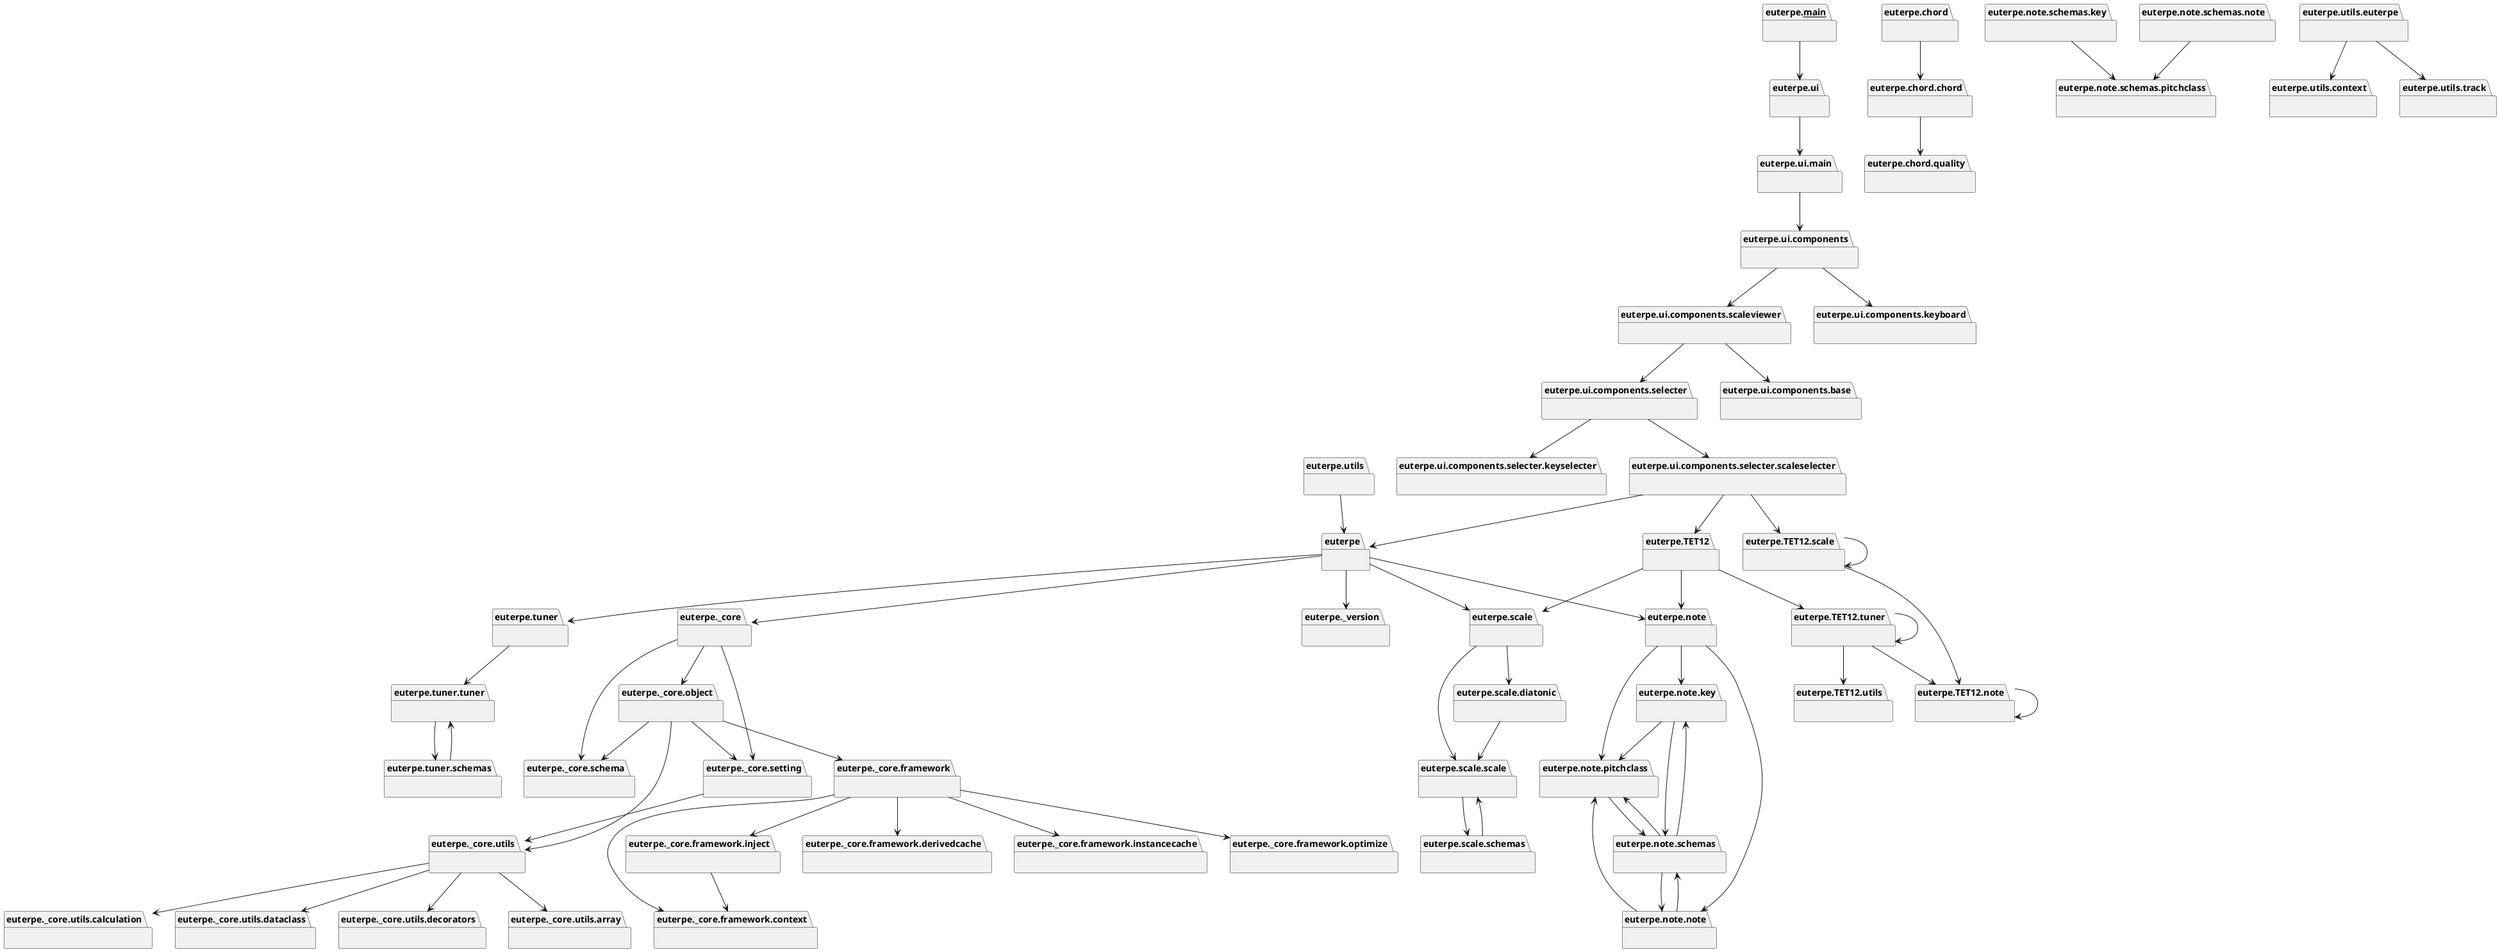 @startuml packages
set namespaceSeparator none
package "euterpe" as euterpe {
}
package "euterpe.TET12" as euterpe.TET12 {
}
package "euterpe.TET12.note" as euterpe.TET12.note {
}
package "euterpe.TET12.scale" as euterpe.TET12.scale {
}
package "euterpe.TET12.tuner" as euterpe.TET12.tuner {
}
package "euterpe.TET12.utils" as euterpe.TET12.utils {
}
package "euterpe.__main__" as euterpe.__main__ {
}
package "euterpe._core" as euterpe._core {
}
package "euterpe._core.framework" as euterpe._core.framework {
}
package "euterpe._core.framework.context" as euterpe._core.framework.context {
}
package "euterpe._core.framework.derivedcache" as euterpe._core.framework.derivedcache {
}
package "euterpe._core.framework.inject" as euterpe._core.framework.inject {
}
package "euterpe._core.framework.instancecache" as euterpe._core.framework.instancecache {
}
package "euterpe._core.framework.optimize" as euterpe._core.framework.optimize {
}
package "euterpe._core.object" as euterpe._core.object {
}
package "euterpe._core.schema" as euterpe._core.schema {
}
package "euterpe._core.setting" as euterpe._core.setting {
}
package "euterpe._core.utils" as euterpe._core.utils {
}
package "euterpe._core.utils.array" as euterpe._core.utils.array {
}
package "euterpe._core.utils.calculation" as euterpe._core.utils.calculation {
}
package "euterpe._core.utils.dataclass" as euterpe._core.utils.dataclass {
}
package "euterpe._core.utils.decorators" as euterpe._core.utils.decorators {
}
package "euterpe._version" as euterpe._version {
}
package "euterpe.chord" as euterpe.chord {
}
package "euterpe.chord.chord" as euterpe.chord.chord {
}
package "euterpe.chord.quality" as euterpe.chord.quality {
}
package "euterpe.note" as euterpe.note {
}
package "euterpe.note.key" as euterpe.note.key {
}
package "euterpe.note.note" as euterpe.note.note {
}
package "euterpe.note.pitchclass" as euterpe.note.pitchclass {
}
package "euterpe.note.schemas" as euterpe.note.schemas {
}
package "euterpe.note.schemas.key" as euterpe.note.schemas.key {
}
package "euterpe.note.schemas.note" as euterpe.note.schemas.note {
}
package "euterpe.note.schemas.pitchclass" as euterpe.note.schemas.pitchclass {
}
package "euterpe.scale" as euterpe.scale {
}
package "euterpe.scale.diatonic" as euterpe.scale.diatonic {
}
package "euterpe.scale.scale" as euterpe.scale.scale {
}
package "euterpe.scale.schemas" as euterpe.scale.schemas {
}
package "euterpe.tuner" as euterpe.tuner {
}
package "euterpe.tuner.schemas" as euterpe.tuner.schemas {
}
package "euterpe.tuner.tuner" as euterpe.tuner.tuner {
}
package "euterpe.ui" as euterpe.ui {
}
package "euterpe.ui.components" as euterpe.ui.components {
}
package "euterpe.ui.components.base" as euterpe.ui.components.base {
}
package "euterpe.ui.components.keyboard" as euterpe.ui.components.keyboard {
}
package "euterpe.ui.components.scaleviewer" as euterpe.ui.components.scaleviewer {
}
package "euterpe.ui.components.selecter" as euterpe.ui.components.selecter {
}
package "euterpe.ui.components.selecter.keyselecter" as euterpe.ui.components.selecter.keyselecter {
}
package "euterpe.ui.components.selecter.scaleselecter" as euterpe.ui.components.selecter.scaleselecter {
}
package "euterpe.ui.main" as euterpe.ui.main {
}
package "euterpe.utils" as euterpe.utils {
}
package "euterpe.utils.context" as euterpe.utils.context {
}
package "euterpe.utils.euterpe" as euterpe.utils.euterpe {
}
package "euterpe.utils.track" as euterpe.utils.track {
}
euterpe --> euterpe._core
euterpe --> euterpe._version
euterpe --> euterpe.note
euterpe --> euterpe.scale
euterpe --> euterpe.tuner
euterpe.TET12 --> euterpe.TET12.tuner
euterpe.TET12 --> euterpe.note
euterpe.TET12 --> euterpe.scale
euterpe.TET12.note --> euterpe.TET12.note
euterpe.TET12.scale --> euterpe.TET12.note
euterpe.TET12.scale --> euterpe.TET12.scale
euterpe.TET12.tuner --> euterpe.TET12.note
euterpe.TET12.tuner --> euterpe.TET12.tuner
euterpe.TET12.tuner --> euterpe.TET12.utils
euterpe.__main__ --> euterpe.ui
euterpe._core --> euterpe._core.object
euterpe._core --> euterpe._core.schema
euterpe._core --> euterpe._core.setting
euterpe._core.framework --> euterpe._core.framework.context
euterpe._core.framework --> euterpe._core.framework.derivedcache
euterpe._core.framework --> euterpe._core.framework.inject
euterpe._core.framework --> euterpe._core.framework.instancecache
euterpe._core.framework --> euterpe._core.framework.optimize
euterpe._core.framework.inject --> euterpe._core.framework.context
euterpe._core.object --> euterpe._core.framework
euterpe._core.object --> euterpe._core.schema
euterpe._core.object --> euterpe._core.setting
euterpe._core.object --> euterpe._core.utils
euterpe._core.setting --> euterpe._core.utils
euterpe._core.utils --> euterpe._core.utils.array
euterpe._core.utils --> euterpe._core.utils.calculation
euterpe._core.utils --> euterpe._core.utils.dataclass
euterpe._core.utils --> euterpe._core.utils.decorators
euterpe.chord --> euterpe.chord.chord
euterpe.chord.chord --> euterpe.chord.quality
euterpe.note --> euterpe.note.key
euterpe.note --> euterpe.note.note
euterpe.note --> euterpe.note.pitchclass
euterpe.note.key --> euterpe.note.pitchclass
euterpe.note.key --> euterpe.note.schemas
euterpe.note.note --> euterpe.note.pitchclass
euterpe.note.note --> euterpe.note.schemas
euterpe.note.pitchclass --> euterpe.note.schemas
euterpe.note.schemas --> euterpe.note.key
euterpe.note.schemas --> euterpe.note.note
euterpe.note.schemas --> euterpe.note.pitchclass
euterpe.note.schemas.key --> euterpe.note.schemas.pitchclass
euterpe.note.schemas.note --> euterpe.note.schemas.pitchclass
euterpe.scale --> euterpe.scale.diatonic
euterpe.scale --> euterpe.scale.scale
euterpe.scale.diatonic --> euterpe.scale.scale
euterpe.scale.scale --> euterpe.scale.schemas
euterpe.scale.schemas --> euterpe.scale.scale
euterpe.tuner --> euterpe.tuner.tuner
euterpe.tuner.schemas --> euterpe.tuner.tuner
euterpe.tuner.tuner --> euterpe.tuner.schemas
euterpe.ui --> euterpe.ui.main
euterpe.ui.components --> euterpe.ui.components.keyboard
euterpe.ui.components --> euterpe.ui.components.scaleviewer
euterpe.ui.components.scaleviewer --> euterpe.ui.components.base
euterpe.ui.components.scaleviewer --> euterpe.ui.components.selecter
euterpe.ui.components.selecter --> euterpe.ui.components.selecter.keyselecter
euterpe.ui.components.selecter --> euterpe.ui.components.selecter.scaleselecter
euterpe.ui.components.selecter.scaleselecter --> euterpe
euterpe.ui.components.selecter.scaleselecter --> euterpe.TET12
euterpe.ui.components.selecter.scaleselecter --> euterpe.TET12.scale
euterpe.ui.main --> euterpe.ui.components
euterpe.utils --> euterpe
euterpe.utils.euterpe --> euterpe.utils.context
euterpe.utils.euterpe --> euterpe.utils.track
@enduml
